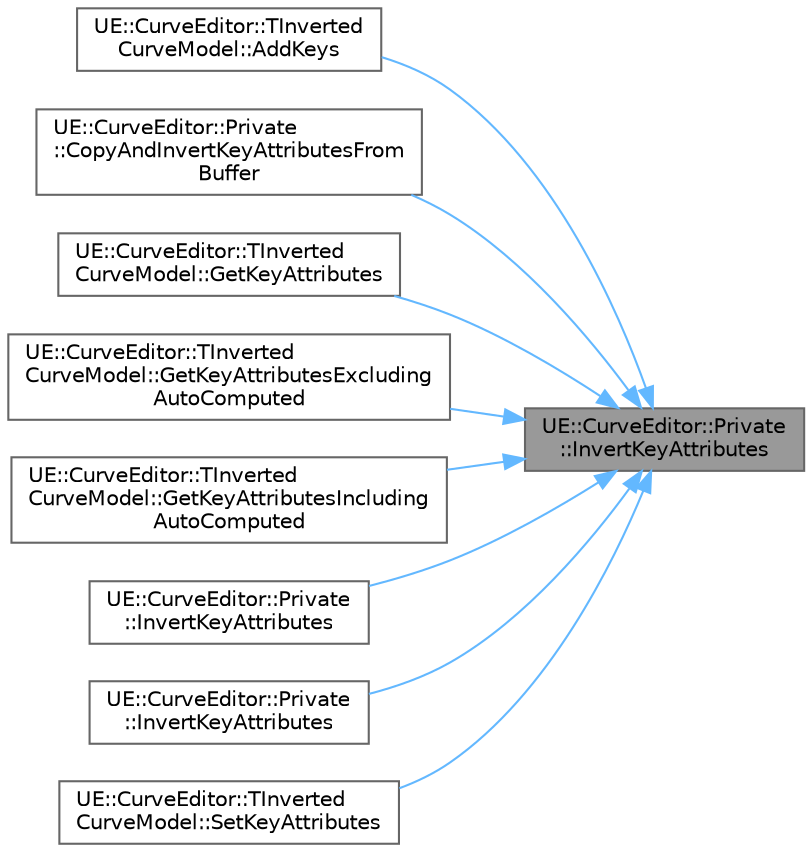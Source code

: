 digraph "UE::CurveEditor::Private::InvertKeyAttributes"
{
 // INTERACTIVE_SVG=YES
 // LATEX_PDF_SIZE
  bgcolor="transparent";
  edge [fontname=Helvetica,fontsize=10,labelfontname=Helvetica,labelfontsize=10];
  node [fontname=Helvetica,fontsize=10,shape=box,height=0.2,width=0.4];
  rankdir="RL";
  Node1 [id="Node000001",label="UE::CurveEditor::Private\l::InvertKeyAttributes",height=0.2,width=0.4,color="gray40", fillcolor="grey60", style="filled", fontcolor="black",tooltip=" "];
  Node1 -> Node2 [id="edge1_Node000001_Node000002",dir="back",color="steelblue1",style="solid",tooltip=" "];
  Node2 [id="Node000002",label="UE::CurveEditor::TInverted\lCurveModel::AddKeys",height=0.2,width=0.4,color="grey40", fillcolor="white", style="filled",URL="$d0/dba/classUE_1_1CurveEditor_1_1TInvertedCurveModel.html#a3db5ec69b51215dc3dbbbb3cf4a77a4c",tooltip=" "];
  Node1 -> Node3 [id="edge2_Node000001_Node000003",dir="back",color="steelblue1",style="solid",tooltip=" "];
  Node3 [id="Node000003",label="UE::CurveEditor::Private\l::CopyAndInvertKeyAttributesFrom\lBuffer",height=0.2,width=0.4,color="grey40", fillcolor="white", style="filled",URL="$d9/dea/namespaceUE_1_1CurveEditor_1_1Private.html#a6b0e1d2dea35a94480a7ea5ebd8db12a",tooltip=" "];
  Node1 -> Node4 [id="edge3_Node000001_Node000004",dir="back",color="steelblue1",style="solid",tooltip=" "];
  Node4 [id="Node000004",label="UE::CurveEditor::TInverted\lCurveModel::GetKeyAttributes",height=0.2,width=0.4,color="grey40", fillcolor="white", style="filled",URL="$d0/dba/classUE_1_1CurveEditor_1_1TInvertedCurveModel.html#a62bb39a95787ccdc1b575d75eb2e4ea8",tooltip=" "];
  Node1 -> Node5 [id="edge4_Node000001_Node000005",dir="back",color="steelblue1",style="solid",tooltip=" "];
  Node5 [id="Node000005",label="UE::CurveEditor::TInverted\lCurveModel::GetKeyAttributesExcluding\lAutoComputed",height=0.2,width=0.4,color="grey40", fillcolor="white", style="filled",URL="$d0/dba/classUE_1_1CurveEditor_1_1TInvertedCurveModel.html#a9f3f595d07aee13ea62008ab4e758572",tooltip=" "];
  Node1 -> Node6 [id="edge5_Node000001_Node000006",dir="back",color="steelblue1",style="solid",tooltip=" "];
  Node6 [id="Node000006",label="UE::CurveEditor::TInverted\lCurveModel::GetKeyAttributesIncluding\lAutoComputed",height=0.2,width=0.4,color="grey40", fillcolor="white", style="filled",URL="$d0/dba/classUE_1_1CurveEditor_1_1TInvertedCurveModel.html#a23a4097eb6254de07e0927f8208043ca",tooltip=" "];
  Node1 -> Node7 [id="edge6_Node000001_Node000007",dir="back",color="steelblue1",style="solid",tooltip=" "];
  Node7 [id="Node000007",label="UE::CurveEditor::Private\l::InvertKeyAttributes",height=0.2,width=0.4,color="grey40", fillcolor="white", style="filled",URL="$d9/dea/namespaceUE_1_1CurveEditor_1_1Private.html#a027996e2de9099ccd44122cf5e5a9cd3",tooltip=" "];
  Node1 -> Node8 [id="edge7_Node000001_Node000008",dir="back",color="steelblue1",style="solid",tooltip=" "];
  Node8 [id="Node000008",label="UE::CurveEditor::Private\l::InvertKeyAttributes",height=0.2,width=0.4,color="grey40", fillcolor="white", style="filled",URL="$d9/dea/namespaceUE_1_1CurveEditor_1_1Private.html#adb9b3c885a925014e700d124080118e1",tooltip=" "];
  Node1 -> Node9 [id="edge8_Node000001_Node000009",dir="back",color="steelblue1",style="solid",tooltip=" "];
  Node9 [id="Node000009",label="UE::CurveEditor::TInverted\lCurveModel::SetKeyAttributes",height=0.2,width=0.4,color="grey40", fillcolor="white", style="filled",URL="$d0/dba/classUE_1_1CurveEditor_1_1TInvertedCurveModel.html#a58bd867db4755e2cd58b097dd8f032f8",tooltip=" "];
}
